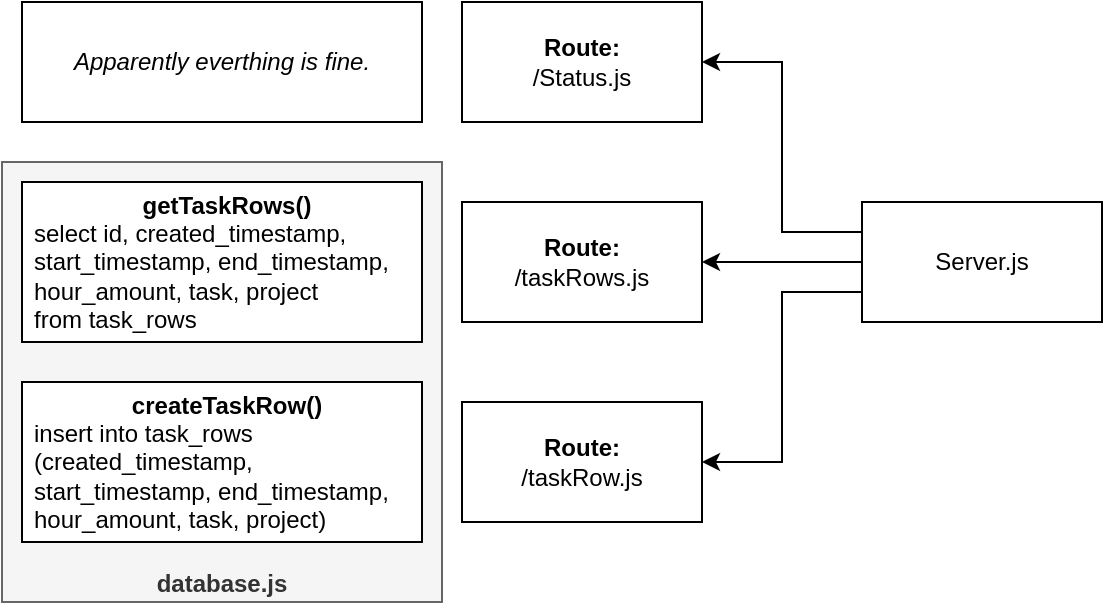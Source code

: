 <mxfile version="26.1.0">
  <diagram name="Page-1" id="TAZlgT22ht56Y466qdNy">
    <mxGraphModel dx="1024" dy="564" grid="1" gridSize="10" guides="1" tooltips="1" connect="1" arrows="1" fold="1" page="1" pageScale="1" pageWidth="850" pageHeight="1100" math="0" shadow="0">
      <root>
        <mxCell id="0" />
        <mxCell id="1" parent="0" />
        <mxCell id="NaqMO3hd6edNACipOoVX-5" style="edgeStyle=orthogonalEdgeStyle;rounded=0;orthogonalLoop=1;jettySize=auto;html=1;exitX=0;exitY=0.5;exitDx=0;exitDy=0;entryX=1;entryY=0.5;entryDx=0;entryDy=0;" edge="1" parent="1" source="NaqMO3hd6edNACipOoVX-1" target="NaqMO3hd6edNACipOoVX-3">
          <mxGeometry relative="1" as="geometry" />
        </mxCell>
        <mxCell id="NaqMO3hd6edNACipOoVX-6" style="edgeStyle=orthogonalEdgeStyle;rounded=0;orthogonalLoop=1;jettySize=auto;html=1;exitX=0;exitY=0.25;exitDx=0;exitDy=0;entryX=1;entryY=0.5;entryDx=0;entryDy=0;" edge="1" parent="1" source="NaqMO3hd6edNACipOoVX-1" target="NaqMO3hd6edNACipOoVX-2">
          <mxGeometry relative="1" as="geometry" />
        </mxCell>
        <mxCell id="NaqMO3hd6edNACipOoVX-7" style="edgeStyle=orthogonalEdgeStyle;rounded=0;orthogonalLoop=1;jettySize=auto;html=1;exitX=0;exitY=0.75;exitDx=0;exitDy=0;entryX=1;entryY=0.5;entryDx=0;entryDy=0;" edge="1" parent="1" source="NaqMO3hd6edNACipOoVX-1" target="NaqMO3hd6edNACipOoVX-4">
          <mxGeometry relative="1" as="geometry" />
        </mxCell>
        <mxCell id="NaqMO3hd6edNACipOoVX-1" value="Server.js" style="rounded=0;whiteSpace=wrap;html=1;" vertex="1" parent="1">
          <mxGeometry x="480" y="140" width="120" height="60" as="geometry" />
        </mxCell>
        <mxCell id="NaqMO3hd6edNACipOoVX-2" value="&lt;div&gt;&lt;b&gt;Route:&lt;/b&gt;&lt;/div&gt;&lt;div&gt;/Status.js&lt;/div&gt;" style="rounded=0;whiteSpace=wrap;html=1;" vertex="1" parent="1">
          <mxGeometry x="280" y="40" width="120" height="60" as="geometry" />
        </mxCell>
        <mxCell id="NaqMO3hd6edNACipOoVX-3" value="&lt;div&gt;&lt;b&gt;Route:&lt;/b&gt;&lt;/div&gt;&lt;div&gt;/taskRows.js&lt;/div&gt;" style="rounded=0;whiteSpace=wrap;html=1;" vertex="1" parent="1">
          <mxGeometry x="280" y="140" width="120" height="60" as="geometry" />
        </mxCell>
        <mxCell id="NaqMO3hd6edNACipOoVX-4" value="&lt;div&gt;&lt;b&gt;Route:&lt;/b&gt;&lt;/div&gt;&lt;div&gt;/taskRow.js&lt;/div&gt;" style="rounded=0;whiteSpace=wrap;html=1;" vertex="1" parent="1">
          <mxGeometry x="280" y="240" width="120" height="60" as="geometry" />
        </mxCell>
        <mxCell id="NaqMO3hd6edNACipOoVX-8" value="&lt;i&gt;Apparently everthing is fine.&lt;/i&gt;" style="rounded=0;whiteSpace=wrap;html=1;" vertex="1" parent="1">
          <mxGeometry x="60" y="40" width="200" height="60" as="geometry" />
        </mxCell>
        <mxCell id="NaqMO3hd6edNACipOoVX-9" value="database.js" style="rounded=0;whiteSpace=wrap;html=1;verticalAlign=bottom;fillColor=#f5f5f5;fontColor=#333333;strokeColor=#666666;fontStyle=1" vertex="1" parent="1">
          <mxGeometry x="50" y="120" width="220" height="220" as="geometry" />
        </mxCell>
        <mxCell id="NaqMO3hd6edNACipOoVX-11" value="&lt;div&gt;&lt;b&gt;getTaskRows()&lt;/b&gt;&lt;/div&gt;&lt;div align=&quot;left&quot;&gt;select id, created_timestamp, start_timestamp, end_timestamp, hour_amount, task, project&lt;br&gt;from task_rows&lt;/div&gt;" style="rounded=0;whiteSpace=wrap;html=1;fontStyle=0;spacingLeft=5;" vertex="1" parent="1">
          <mxGeometry x="60" y="130" width="200" height="80" as="geometry" />
        </mxCell>
        <mxCell id="NaqMO3hd6edNACipOoVX-13" value="&lt;div&gt;&lt;b&gt;createTaskRow()&lt;/b&gt;&lt;/div&gt;&lt;div align=&quot;left&quot;&gt;insert into task_rows &lt;br&gt;(created_timestamp, start_timestamp, end_timestamp, hour_amount, task, project)&lt;/div&gt;" style="rounded=0;whiteSpace=wrap;html=1;fontStyle=0;spacingLeft=5;" vertex="1" parent="1">
          <mxGeometry x="60" y="230" width="200" height="80" as="geometry" />
        </mxCell>
      </root>
    </mxGraphModel>
  </diagram>
</mxfile>
